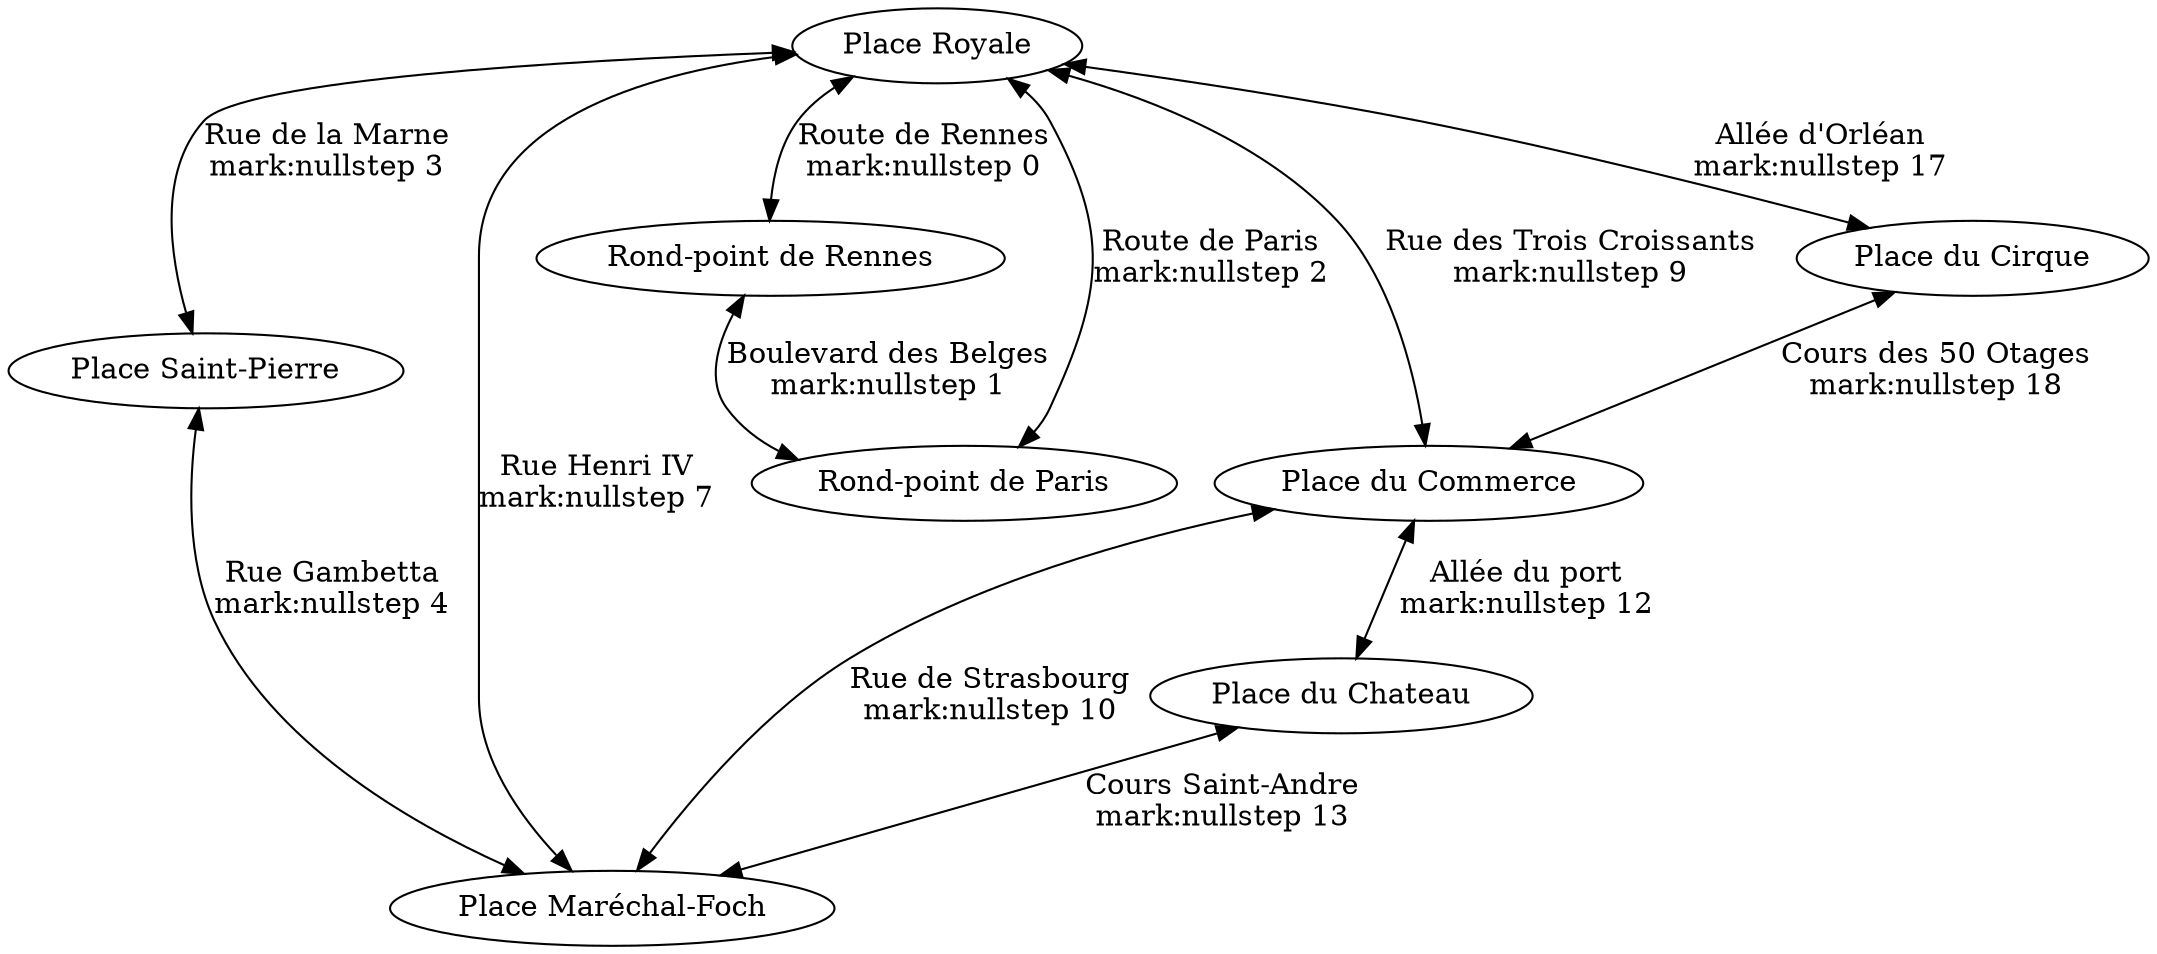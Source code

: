 digraph {
edge [dir="both"];
	Place_Royale [label="Place Royale"];
	Rond_point_de_Rennes [label="Rond-point de Rennes"];
	Rond_point_de_Paris [label="Rond-point de Paris"];
	Place_Saint_Pierre [label="Place Saint-Pierre"];
	Place_Marechal_Foch [label="Place Maréchal-Foch"];
	Place_du_Chateau [label="Place du Chateau"];
	Place_du_Commerce [label="Place du Commerce"];
	Place_du_Cirque [label="Place du Cirque"];

	Place_Royale -> Rond_point_de_Rennes [label="Route de Rennes
mark:nullstep 0
"];
	Rond_point_de_Rennes -> Rond_point_de_Paris [label="Boulevard des Belges
mark:nullstep 1
"];
	Rond_point_de_Paris -> Place_Royale [label="Route de Paris
mark:nullstep 2
"];
	Place_Royale -> Place_Saint_Pierre [label="Rue de la Marne
mark:nullstep 3
"];
	Place_Saint_Pierre -> Place_Marechal_Foch [label="Rue Gambetta
mark:nullstep 4
"];
	Place_Royale -> Place_Marechal_Foch [label="Rue Henri IV
mark:nullstep 7
"];
	Place_Royale -> Place_du_Commerce [label="Rue des Trois Croissants
mark:nullstep 9
"];
	Place_Royale -> Place_du_Cirque [label="Allée d'Orléan
mark:nullstep 17
"];
	Place_du_Cirque -> Place_du_Commerce [label="Cours des 50 Otages
mark:nullstep 18
"];
	Place_du_Commerce -> Place_Marechal_Foch [label="Rue de Strasbourg
mark:nullstep 10
"];
	Place_du_Commerce -> Place_du_Chateau [label="Allée du port
mark:nullstep 12
"];
	Place_du_Chateau -> Place_Marechal_Foch [label="Cours Saint-Andre
mark:nullstep 13
"];node [shape=record];

}
